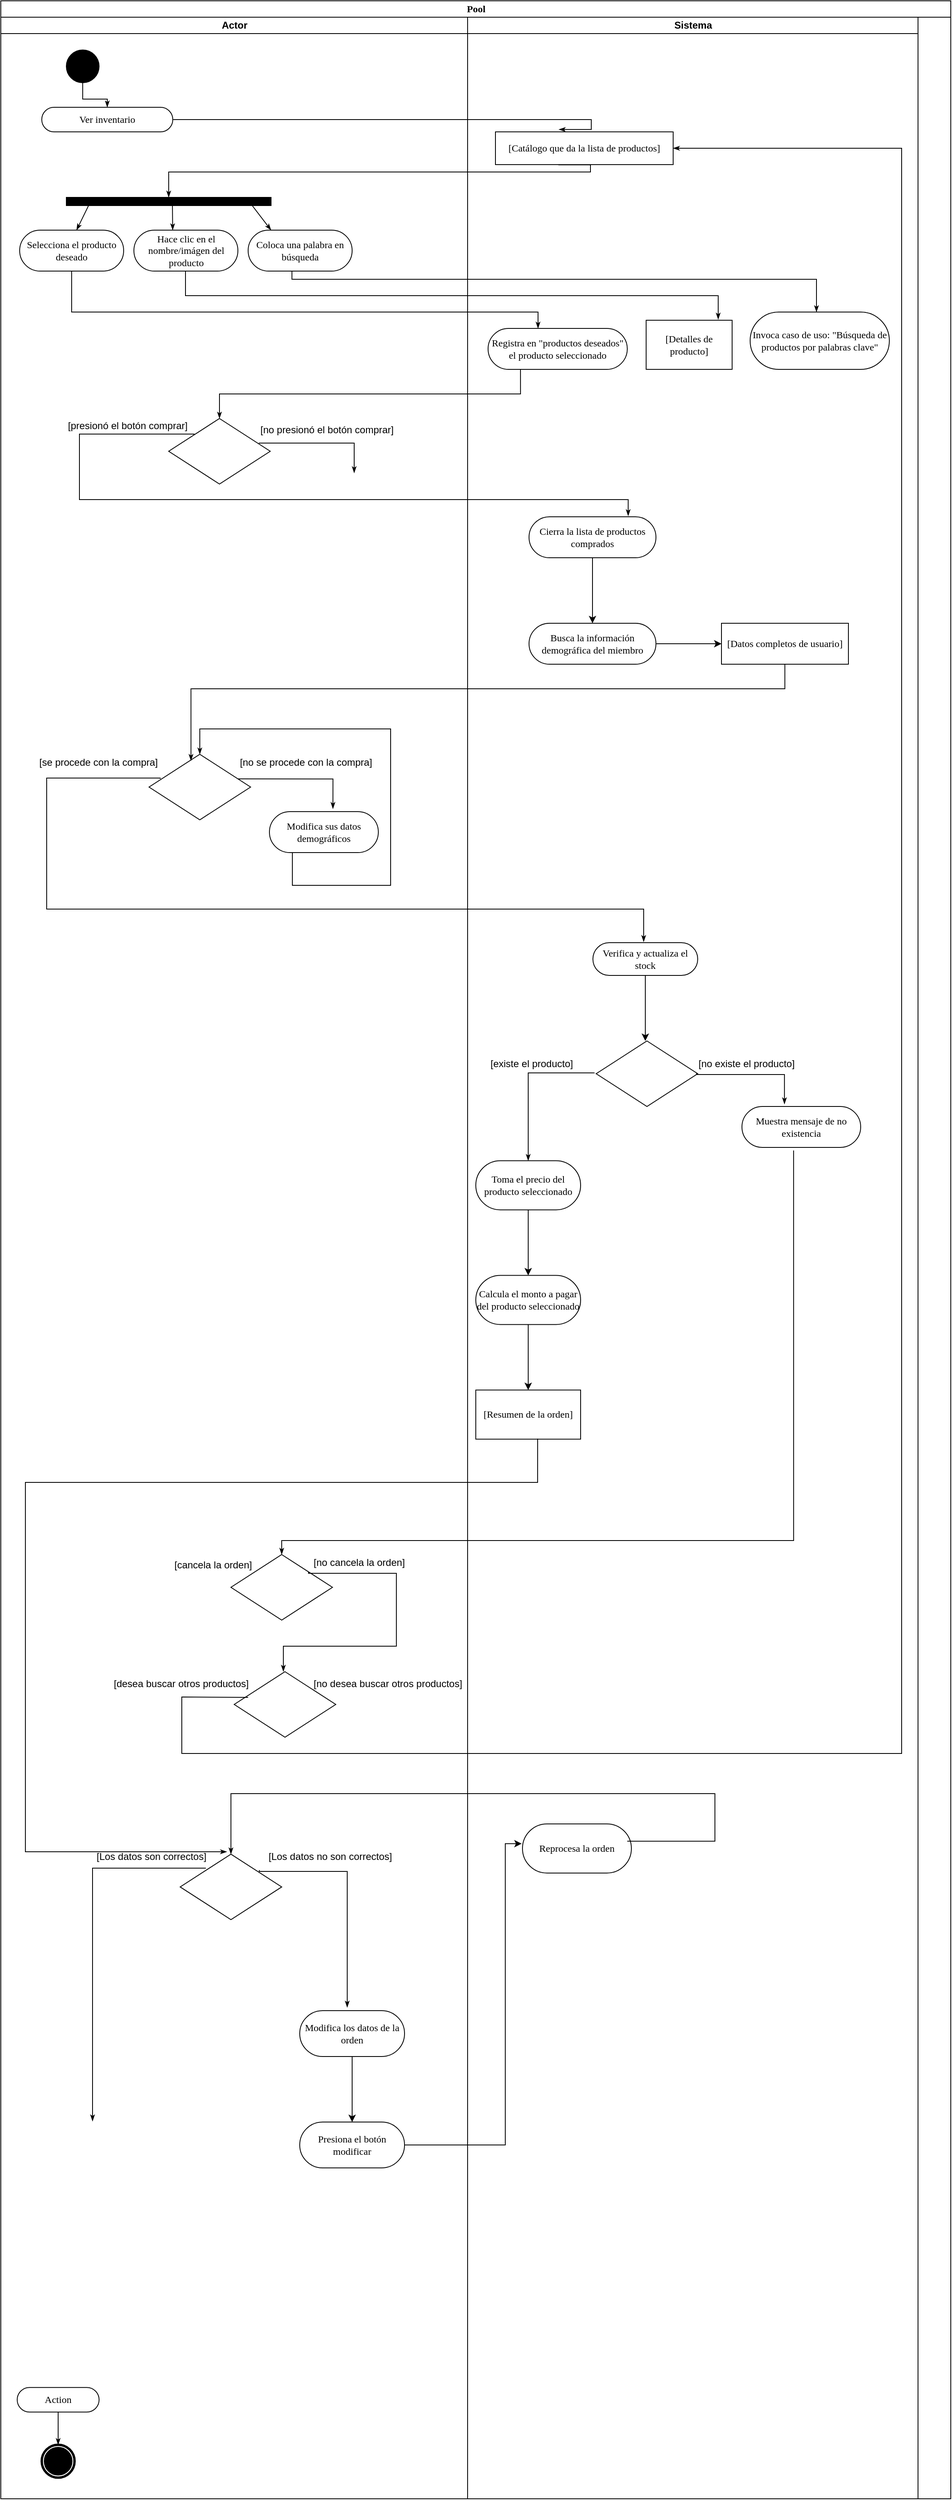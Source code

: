 <mxfile version="10.6.8" type="github"><diagram name="Diagrama de actividades" id="0783ab3e-0a74-02c8-0abd-f7b4e66b4bec"><mxGraphModel dx="800" dy="467" grid="1" gridSize="10" guides="1" tooltips="1" connect="1" arrows="1" fold="1" page="1" pageScale="1" pageWidth="850" pageHeight="1100" background="#ffffff" math="0" shadow="0"><root><mxCell id="0"/><mxCell id="1" parent="0"/><mxCell id="1c1d494c118603dd-1" value="Pool" style="swimlane;html=1;childLayout=stackLayout;startSize=20;rounded=0;shadow=0;comic=0;labelBackgroundColor=none;strokeColor=#000000;strokeWidth=1;fillColor=#ffffff;fontFamily=Verdana;fontSize=12;fontColor=#000000;align=center;" parent="1" vertex="1"><mxGeometry x="35" y="20" width="1160" height="3050" as="geometry"/></mxCell><mxCell id="1c1d494c118603dd-28" style="edgeStyle=orthogonalEdgeStyle;rounded=0;html=1;labelBackgroundColor=none;startArrow=none;startFill=0;startSize=5;endArrow=classicThin;endFill=1;endSize=5;jettySize=auto;orthogonalLoop=1;strokeColor=#000000;strokeWidth=1;fontFamily=Verdana;fontSize=12;fontColor=#000000;entryX=0.357;entryY=-0.073;entryDx=0;entryDy=0;entryPerimeter=0;" parent="1c1d494c118603dd-1" source="60571a20871a0731-8" target="3Vn1t5W2pNVtpaapXABg-59" edge="1"><mxGeometry relative="1" as="geometry"><Array as="points"><mxPoint x="721" y="145"/></Array><mxPoint x="505" y="160" as="targetPoint"/></mxGeometry></mxCell><mxCell id="3Vn1t5W2pNVtpaapXABg-62" style="edgeStyle=orthogonalEdgeStyle;rounded=0;html=1;labelBackgroundColor=none;startArrow=none;startFill=0;startSize=5;endArrow=classicThin;endFill=1;endSize=5;jettySize=auto;orthogonalLoop=1;strokeColor=#000000;strokeWidth=1;fontFamily=Verdana;fontSize=12;fontColor=#000000;exitX=0.354;exitY=1.006;exitDx=0;exitDy=0;exitPerimeter=0;entryX=0.5;entryY=0;entryDx=0;entryDy=0;entryPerimeter=0;" edge="1" parent="1c1d494c118603dd-1" source="3Vn1t5W2pNVtpaapXABg-59" target="3Vn1t5W2pNVtpaapXABg-83"><mxGeometry relative="1" as="geometry"><mxPoint x="360" y="200" as="sourcePoint"/><mxPoint x="205" y="229" as="targetPoint"/><Array as="points"><mxPoint x="720" y="209"/><mxPoint x="205" y="209"/></Array></mxGeometry></mxCell><mxCell id="3Vn1t5W2pNVtpaapXABg-92" style="edgeStyle=orthogonalEdgeStyle;rounded=0;html=1;labelBackgroundColor=none;startArrow=none;startFill=0;startSize=5;endArrow=classicThin;endFill=1;endSize=5;jettySize=auto;orthogonalLoop=1;strokeColor=#000000;strokeWidth=1;fontFamily=Verdana;fontSize=12;fontColor=#000000;exitX=0.5;exitY=1;exitDx=0;exitDy=0;" edge="1" parent="1c1d494c118603dd-1" source="3Vn1t5W2pNVtpaapXABg-88"><mxGeometry relative="1" as="geometry"><Array as="points"><mxPoint x="86" y="380"/><mxPoint x="656" y="380"/></Array><mxPoint x="86" y="369.265" as="sourcePoint"/><mxPoint x="656" y="400" as="targetPoint"/></mxGeometry></mxCell><mxCell id="1c1d494c118603dd-4" value="Actor" style="swimlane;html=1;startSize=20;" parent="1c1d494c118603dd-1" vertex="1"><mxGeometry y="20" width="570" height="3030" as="geometry"/></mxCell><mxCell id="1c1d494c118603dd-27" style="edgeStyle=orthogonalEdgeStyle;rounded=0;html=1;labelBackgroundColor=none;startArrow=none;startFill=0;startSize=5;endArrow=classicThin;endFill=1;endSize=5;jettySize=auto;orthogonalLoop=1;strokeColor=#000000;strokeWidth=1;fontFamily=Verdana;fontSize=12;fontColor=#000000;" parent="1c1d494c118603dd-4" source="60571a20871a0731-4" target="60571a20871a0731-8" edge="1"><mxGeometry relative="1" as="geometry"/></mxCell><mxCell id="60571a20871a0731-4" value="" style="ellipse;whiteSpace=wrap;html=1;rounded=0;shadow=0;comic=0;labelBackgroundColor=none;strokeColor=#000000;strokeWidth=1;fillColor=#000000;fontFamily=Verdana;fontSize=12;fontColor=#000000;align=center;" parent="1c1d494c118603dd-4" vertex="1"><mxGeometry x="80" y="40" width="40" height="40" as="geometry"/></mxCell><mxCell id="60571a20871a0731-8" value="Ver inventario" style="rounded=1;whiteSpace=wrap;html=1;shadow=0;comic=0;labelBackgroundColor=none;strokeColor=#000000;strokeWidth=1;fillColor=#ffffff;fontFamily=Verdana;fontSize=12;fontColor=#000000;align=center;arcSize=50;" parent="1c1d494c118603dd-4" vertex="1"><mxGeometry x="50" y="110" width="160" height="30" as="geometry"/></mxCell><mxCell id="3Vn1t5W2pNVtpaapXABg-83" value="" style="whiteSpace=wrap;html=1;rounded=0;shadow=0;comic=0;labelBackgroundColor=none;strokeColor=#000000;strokeWidth=1;fillColor=#000000;fontFamily=Verdana;fontSize=12;fontColor=#000000;align=center;rotation=0;" vertex="1" parent="1c1d494c118603dd-4"><mxGeometry x="80" y="220" width="250" height="10" as="geometry"/></mxCell><mxCell id="3Vn1t5W2pNVtpaapXABg-85" style="edgeStyle=none;rounded=0;html=1;labelBackgroundColor=none;startArrow=none;startFill=0;startSize=5;endArrow=classicThin;endFill=1;endSize=5;jettySize=auto;orthogonalLoop=1;strokeColor=#000000;strokeWidth=1;fontFamily=Verdana;fontSize=12;fontColor=#000000;" edge="1" parent="1c1d494c118603dd-4"><mxGeometry relative="1" as="geometry"><mxPoint x="107.143" y="230" as="sourcePoint"/><mxPoint x="92.5" y="260" as="targetPoint"/></mxGeometry></mxCell><mxCell id="3Vn1t5W2pNVtpaapXABg-86" style="edgeStyle=none;rounded=0;html=1;labelBackgroundColor=none;startArrow=none;startFill=0;startSize=5;endArrow=classicThin;endFill=1;endSize=5;jettySize=auto;orthogonalLoop=1;strokeColor=#000000;strokeWidth=1;fontFamily=Verdana;fontSize=12;fontColor=#000000;" edge="1" parent="1c1d494c118603dd-4"><mxGeometry relative="1" as="geometry"><mxPoint x="209.55" y="230" as="sourcePoint"/><mxPoint x="209.85" y="260" as="targetPoint"/></mxGeometry></mxCell><mxCell id="3Vn1t5W2pNVtpaapXABg-87" style="edgeStyle=none;rounded=0;html=1;labelBackgroundColor=none;startArrow=none;startFill=0;startSize=5;endArrow=classicThin;endFill=1;endSize=5;jettySize=auto;orthogonalLoop=1;strokeColor=#000000;strokeWidth=1;fontFamily=Verdana;fontSize=12;fontColor=#000000;" edge="1" parent="1c1d494c118603dd-4"><mxGeometry relative="1" as="geometry"><mxPoint x="307" y="230" as="sourcePoint"/><mxPoint x="330" y="260" as="targetPoint"/></mxGeometry></mxCell><mxCell id="3Vn1t5W2pNVtpaapXABg-88" value="Selecciona el producto deseado" style="rounded=1;whiteSpace=wrap;html=1;shadow=0;comic=0;labelBackgroundColor=none;strokeColor=#000000;strokeWidth=1;fillColor=#ffffff;fontFamily=Verdana;fontSize=12;fontColor=#000000;align=center;arcSize=50;" vertex="1" parent="1c1d494c118603dd-4"><mxGeometry x="23" y="260" width="127" height="50" as="geometry"/></mxCell><mxCell id="3Vn1t5W2pNVtpaapXABg-90" value="Hace clic en el nombre/imágen del producto" style="rounded=1;whiteSpace=wrap;html=1;shadow=0;comic=0;labelBackgroundColor=none;strokeColor=#000000;strokeWidth=1;fillColor=#ffffff;fontFamily=Verdana;fontSize=12;fontColor=#000000;align=center;arcSize=50;" vertex="1" parent="1c1d494c118603dd-4"><mxGeometry x="162.5" y="260" width="127" height="50" as="geometry"/></mxCell><mxCell id="3Vn1t5W2pNVtpaapXABg-91" value="Coloca una palabra en búsqueda" style="rounded=1;whiteSpace=wrap;html=1;shadow=0;comic=0;labelBackgroundColor=none;strokeColor=#000000;strokeWidth=1;fillColor=#ffffff;fontFamily=Verdana;fontSize=12;fontColor=#000000;align=center;arcSize=50;" vertex="1" parent="1c1d494c118603dd-4"><mxGeometry x="302" y="260" width="127" height="50" as="geometry"/></mxCell><mxCell id="3Vn1t5W2pNVtpaapXABg-94" style="edgeStyle=orthogonalEdgeStyle;rounded=0;html=1;labelBackgroundColor=none;startArrow=none;startFill=0;startSize=5;endArrow=classicThin;endFill=1;endSize=5;jettySize=auto;orthogonalLoop=1;strokeColor=#000000;strokeWidth=1;fontFamily=Verdana;fontSize=12;fontColor=#000000;" edge="1" parent="1c1d494c118603dd-4"><mxGeometry relative="1" as="geometry"><Array as="points"><mxPoint x="225" y="340"/><mxPoint x="876" y="340"/></Array><mxPoint x="225.5" y="309.5" as="sourcePoint"/><mxPoint x="876" y="369" as="targetPoint"/></mxGeometry></mxCell><mxCell id="3Vn1t5W2pNVtpaapXABg-96" style="edgeStyle=orthogonalEdgeStyle;rounded=0;html=1;labelBackgroundColor=none;startArrow=none;startFill=0;startSize=5;endArrow=classicThin;endFill=1;endSize=5;jettySize=auto;orthogonalLoop=1;strokeColor=#000000;strokeWidth=1;fontFamily=Verdana;fontSize=12;fontColor=#000000;" edge="1" parent="1c1d494c118603dd-4"><mxGeometry relative="1" as="geometry"><Array as="points"><mxPoint x="356" y="320"/><mxPoint x="996" y="320"/><mxPoint x="996" y="340"/></Array><mxPoint x="355.5" y="310" as="sourcePoint"/><mxPoint x="996" y="360" as="targetPoint"/></mxGeometry></mxCell><mxCell id="3Vn1t5W2pNVtpaapXABg-101" value="" style="rhombus;whiteSpace=wrap;html=1;rounded=0;" vertex="1" parent="1c1d494c118603dd-4"><mxGeometry x="205" y="490" width="124" height="80" as="geometry"/></mxCell><mxCell id="3Vn1t5W2pNVtpaapXABg-105" style="edgeStyle=orthogonalEdgeStyle;rounded=0;html=1;labelBackgroundColor=none;startArrow=none;startFill=0;startSize=5;endArrow=classicThin;endFill=1;endSize=5;jettySize=auto;orthogonalLoop=1;strokeColor=#000000;strokeWidth=1;fontFamily=Verdana;fontSize=12;fontColor=#000000;exitX=0;exitY=0;exitDx=0;exitDy=0;" edge="1" parent="1c1d494c118603dd-4" source="3Vn1t5W2pNVtpaapXABg-101"><mxGeometry relative="1" as="geometry"><Array as="points"><mxPoint x="96" y="509"/><mxPoint x="96" y="589"/><mxPoint x="766" y="589"/></Array><mxPoint x="13.088" y="533.559" as="sourcePoint"/><mxPoint x="766.069" y="609" as="targetPoint"/></mxGeometry></mxCell><mxCell id="3Vn1t5W2pNVtpaapXABg-106" value="[presionó el botón comprar]" style="text;html=1;resizable=0;points=[];autosize=1;align=left;verticalAlign=top;spacingTop=-4;" vertex="1" parent="1c1d494c118603dd-4"><mxGeometry x="80" y="489" width="160" height="20" as="geometry"/></mxCell><mxCell id="3Vn1t5W2pNVtpaapXABg-115" value="" style="rhombus;whiteSpace=wrap;html=1;rounded=0;" vertex="1" parent="1c1d494c118603dd-4"><mxGeometry x="181" y="900" width="124" height="80" as="geometry"/></mxCell><mxCell id="3Vn1t5W2pNVtpaapXABg-116" style="edgeStyle=orthogonalEdgeStyle;rounded=0;html=1;labelBackgroundColor=none;startArrow=none;startFill=0;startSize=5;endArrow=classicThin;endFill=1;endSize=5;jettySize=auto;orthogonalLoop=1;strokeColor=#000000;strokeWidth=1;fontFamily=Verdana;fontSize=12;fontColor=#000000;" edge="1" parent="1c1d494c118603dd-4"><mxGeometry relative="1" as="geometry"><Array as="points"><mxPoint x="405" y="930.5"/></Array><mxPoint x="289.088" y="930.059" as="sourcePoint"/><mxPoint x="405.559" y="966.529" as="targetPoint"/></mxGeometry></mxCell><mxCell id="3Vn1t5W2pNVtpaapXABg-117" value="[no se procede con la compra]&lt;br&gt;" style="text;html=1;resizable=0;points=[];autosize=1;align=left;verticalAlign=top;spacingTop=-4;" vertex="1" parent="1c1d494c118603dd-4"><mxGeometry x="289.5" y="900" width="180" height="20" as="geometry"/></mxCell><mxCell id="3Vn1t5W2pNVtpaapXABg-118" style="edgeStyle=orthogonalEdgeStyle;rounded=0;html=1;labelBackgroundColor=none;startArrow=none;startFill=0;startSize=5;endArrow=classicThin;endFill=1;endSize=5;jettySize=auto;orthogonalLoop=1;strokeColor=#000000;strokeWidth=1;fontFamily=Verdana;fontSize=12;fontColor=#000000;exitX=0;exitY=0;exitDx=0;exitDy=0;" edge="1" parent="1c1d494c118603dd-4"><mxGeometry relative="1" as="geometry"><Array as="points"><mxPoint x="56" y="929"/><mxPoint x="56" y="1089"/><mxPoint x="785" y="1089"/><mxPoint x="785" y="1129"/></Array><mxPoint x="194.588" y="930.04" as="sourcePoint"/><mxPoint x="785" y="1129" as="targetPoint"/></mxGeometry></mxCell><mxCell id="3Vn1t5W2pNVtpaapXABg-121" value="[se procede con la compra]" style="text;html=1;resizable=0;points=[];autosize=1;align=left;verticalAlign=top;spacingTop=-4;" vertex="1" parent="1c1d494c118603dd-4"><mxGeometry x="45" y="900" width="160" height="20" as="geometry"/></mxCell><mxCell id="3Vn1t5W2pNVtpaapXABg-122" value="Modifica sus datos demográficos" style="rounded=1;whiteSpace=wrap;html=1;shadow=0;comic=0;labelBackgroundColor=none;strokeColor=#000000;strokeWidth=1;fillColor=#ffffff;fontFamily=Verdana;fontSize=12;fontColor=#000000;align=center;arcSize=50;" vertex="1" parent="1c1d494c118603dd-4"><mxGeometry x="328" y="970" width="133" height="50" as="geometry"/></mxCell><mxCell id="3Vn1t5W2pNVtpaapXABg-137" style="edgeStyle=orthogonalEdgeStyle;rounded=0;html=1;labelBackgroundColor=none;startArrow=none;startFill=0;startSize=5;endArrow=classicThin;endFill=1;endSize=5;jettySize=auto;orthogonalLoop=1;strokeColor=#000000;strokeWidth=1;fontFamily=Verdana;fontSize=12;fontColor=#000000;entryX=0.5;entryY=0;entryDx=0;entryDy=0;" edge="1" parent="1c1d494c118603dd-4" target="3Vn1t5W2pNVtpaapXABg-143"><mxGeometry relative="1" as="geometry"><Array as="points"><mxPoint x="644" y="1289"/></Array><mxPoint x="725" y="1289" as="sourcePoint"/><mxPoint x="596" y="1400" as="targetPoint"/></mxGeometry></mxCell><mxCell id="1c1d494c118603dd-19" value="Action" style="rounded=1;whiteSpace=wrap;html=1;shadow=0;comic=0;labelBackgroundColor=none;strokeColor=#000000;strokeWidth=1;fillColor=#ffffff;fontFamily=Verdana;fontSize=12;fontColor=#000000;align=center;arcSize=50;" parent="1c1d494c118603dd-4" vertex="1"><mxGeometry x="20" y="2894.112" width="100" height="30" as="geometry"/></mxCell><mxCell id="60571a20871a0731-5" value="" style="shape=mxgraph.bpmn.shape;html=1;verticalLabelPosition=bottom;labelBackgroundColor=#ffffff;verticalAlign=top;perimeter=ellipsePerimeter;outline=end;symbol=terminate;rounded=0;shadow=0;comic=0;strokeColor=#000000;strokeWidth=1;fillColor=#ffffff;fontFamily=Verdana;fontSize=12;fontColor=#000000;align=center;" parent="1c1d494c118603dd-4" vertex="1"><mxGeometry x="50" y="2964.112" width="40" height="40" as="geometry"/></mxCell><mxCell id="1c1d494c118603dd-45" style="edgeStyle=none;rounded=0;html=1;labelBackgroundColor=none;startArrow=none;startFill=0;startSize=5;endArrow=classicThin;endFill=1;endSize=5;jettySize=auto;orthogonalLoop=1;strokeColor=#000000;strokeWidth=1;fontFamily=Verdana;fontSize=12;fontColor=#000000;" parent="1c1d494c118603dd-4" source="1c1d494c118603dd-19" target="60571a20871a0731-5" edge="1"><mxGeometry relative="1" as="geometry"/></mxCell><mxCell id="3Vn1t5W2pNVtpaapXABg-150" value="" style="rhombus;whiteSpace=wrap;html=1;rounded=0;" vertex="1" parent="1c1d494c118603dd-4"><mxGeometry x="281" y="1877.112" width="124" height="80" as="geometry"/></mxCell><mxCell id="3Vn1t5W2pNVtpaapXABg-152" style="edgeStyle=orthogonalEdgeStyle;rounded=0;html=1;labelBackgroundColor=none;startArrow=none;startFill=0;startSize=5;endArrow=classicThin;endFill=1;endSize=5;jettySize=auto;orthogonalLoop=1;strokeColor=#000000;strokeWidth=1;fontFamily=Verdana;fontSize=12;fontColor=#000000;exitX=-0.005;exitY=1.085;exitDx=0;exitDy=0;exitPerimeter=0;" edge="1" parent="1c1d494c118603dd-4"><mxGeometry relative="1" as="geometry"><Array as="points"><mxPoint x="376" y="1900"/><mxPoint x="483" y="1900"/><mxPoint x="483" y="1989"/><mxPoint x="345" y="1989"/></Array><mxPoint x="375.706" y="1898.54" as="sourcePoint"/><mxPoint x="345" y="2020" as="targetPoint"/></mxGeometry></mxCell><mxCell id="3Vn1t5W2pNVtpaapXABg-153" value="[cancela la orden]" style="text;html=1;resizable=0;points=[];autosize=1;align=left;verticalAlign=top;spacingTop=-4;" vertex="1" parent="1c1d494c118603dd-4"><mxGeometry x="210" y="1880" width="110" height="20" as="geometry"/></mxCell><mxCell id="3Vn1t5W2pNVtpaapXABg-154" value="[no cancela la orden]" style="text;html=1;resizable=0;points=[];autosize=1;align=left;verticalAlign=top;spacingTop=-4;" vertex="1" parent="1c1d494c118603dd-4"><mxGeometry x="380" y="1877" width="130" height="20" as="geometry"/></mxCell><mxCell id="3Vn1t5W2pNVtpaapXABg-155" value="" style="rhombus;whiteSpace=wrap;html=1;rounded=0;" vertex="1" parent="1c1d494c118603dd-4"><mxGeometry x="285" y="2020.112" width="124" height="80" as="geometry"/></mxCell><mxCell id="3Vn1t5W2pNVtpaapXABg-156" style="edgeStyle=orthogonalEdgeStyle;rounded=0;html=1;labelBackgroundColor=none;startArrow=none;startFill=0;startSize=5;endArrow=classicThin;endFill=1;endSize=5;jettySize=auto;orthogonalLoop=1;strokeColor=#000000;strokeWidth=1;fontFamily=Verdana;fontSize=12;fontColor=#000000;entryX=1;entryY=0.5;entryDx=0;entryDy=0;" edge="1" parent="1c1d494c118603dd-4" target="3Vn1t5W2pNVtpaapXABg-59"><mxGeometry relative="1" as="geometry"><Array as="points"><mxPoint x="301" y="2051"/><mxPoint x="221" y="2051"/><mxPoint x="221" y="2120"/><mxPoint x="1100" y="2120"/><mxPoint x="1100" y="160"/></Array><mxPoint x="302" y="2051.54" as="sourcePoint"/><mxPoint x="1100" y="2140" as="targetPoint"/></mxGeometry></mxCell><mxCell id="3Vn1t5W2pNVtpaapXABg-158" value="[desea buscar otros productos]" style="text;html=1;resizable=0;points=[];autosize=1;align=left;verticalAlign=top;spacingTop=-4;" vertex="1" parent="1c1d494c118603dd-4"><mxGeometry x="136" y="2025" width="180" height="20" as="geometry"/></mxCell><mxCell id="3Vn1t5W2pNVtpaapXABg-160" value="" style="rhombus;whiteSpace=wrap;html=1;rounded=0;" vertex="1" parent="1c1d494c118603dd-4"><mxGeometry x="219" y="2242.946" width="124" height="80" as="geometry"/></mxCell><mxCell id="3Vn1t5W2pNVtpaapXABg-161" style="edgeStyle=orthogonalEdgeStyle;rounded=0;html=1;labelBackgroundColor=none;startArrow=none;startFill=0;startSize=5;endArrow=classicThin;endFill=1;endSize=5;jettySize=auto;orthogonalLoop=1;strokeColor=#000000;strokeWidth=1;fontFamily=Verdana;fontSize=12;fontColor=#000000;exitX=-0.005;exitY=1.085;exitDx=0;exitDy=0;exitPerimeter=0;" edge="1" parent="1c1d494c118603dd-4"><mxGeometry relative="1" as="geometry"><Array as="points"><mxPoint x="316" y="2264"/><mxPoint x="423" y="2264"/><mxPoint x="423" y="2384"/></Array><mxPoint x="315.588" y="2262.382" as="sourcePoint"/><mxPoint x="423" y="2430.069" as="targetPoint"/></mxGeometry></mxCell><mxCell id="3Vn1t5W2pNVtpaapXABg-162" style="edgeStyle=orthogonalEdgeStyle;rounded=0;html=1;labelBackgroundColor=none;startArrow=none;startFill=0;startSize=5;endArrow=classicThin;endFill=1;endSize=5;jettySize=auto;orthogonalLoop=1;strokeColor=#000000;strokeWidth=1;fontFamily=Verdana;fontSize=12;fontColor=#000000;exitX=0;exitY=0;exitDx=0;exitDy=0;" edge="1" parent="1c1d494c118603dd-4"><mxGeometry relative="1" as="geometry"><Array as="points"><mxPoint x="112" y="2260"/><mxPoint x="112" y="2549"/></Array><mxPoint x="250.412" y="2260.027" as="sourcePoint"/><mxPoint x="112" y="2569" as="targetPoint"/></mxGeometry></mxCell><mxCell id="3Vn1t5W2pNVtpaapXABg-163" value="[Los datos son correctos]" style="text;html=1;resizable=0;points=[];autosize=1;align=left;verticalAlign=top;spacingTop=-4;" vertex="1" parent="1c1d494c118603dd-4"><mxGeometry x="115" y="2236" width="150" height="20" as="geometry"/></mxCell><mxCell id="3Vn1t5W2pNVtpaapXABg-167" value="" style="edgeStyle=orthogonalEdgeStyle;rounded=0;orthogonalLoop=1;jettySize=auto;html=1;strokeColor=#000000;" edge="1" parent="1c1d494c118603dd-4" source="3Vn1t5W2pNVtpaapXABg-165" target="3Vn1t5W2pNVtpaapXABg-166"><mxGeometry relative="1" as="geometry"/></mxCell><mxCell id="3Vn1t5W2pNVtpaapXABg-165" value="Modifica los datos de la orden" style="rounded=1;whiteSpace=wrap;html=1;shadow=0;comic=0;labelBackgroundColor=none;strokeColor=#000000;strokeWidth=1;fillColor=#ffffff;fontFamily=Verdana;fontSize=12;fontColor=#000000;align=center;arcSize=50;" vertex="1" parent="1c1d494c118603dd-4"><mxGeometry x="365" y="2434" width="128" height="56" as="geometry"/></mxCell><mxCell id="3Vn1t5W2pNVtpaapXABg-166" value="Presiona el botón modificar" style="rounded=1;whiteSpace=wrap;html=1;shadow=0;comic=0;labelBackgroundColor=none;strokeColor=#000000;strokeWidth=1;fillColor=#ffffff;fontFamily=Verdana;fontSize=12;fontColor=#000000;align=center;arcSize=50;" vertex="1" parent="1c1d494c118603dd-4"><mxGeometry x="365" y="2570" width="128" height="56" as="geometry"/></mxCell><mxCell id="1c1d494c118603dd-3" value="Sistema&lt;br&gt;" style="swimlane;html=1;startSize=20;" parent="1c1d494c118603dd-1" vertex="1"><mxGeometry x="570" y="20" width="550" height="3030" as="geometry"/></mxCell><mxCell id="3Vn1t5W2pNVtpaapXABg-59" value="[Catálogo que da la lista de productos]" style="rounded=0;whiteSpace=wrap;html=1;shadow=0;comic=0;labelBackgroundColor=none;strokeColor=#000000;strokeWidth=1;fillColor=#ffffff;fontFamily=Verdana;fontSize=12;fontColor=#000000;align=center;arcSize=50;" vertex="1" parent="1c1d494c118603dd-3"><mxGeometry x="34" y="140" width="217" height="40" as="geometry"/></mxCell><mxCell id="3Vn1t5W2pNVtpaapXABg-93" value="Registra en &quot;productos deseados&quot; el producto seleccionado" style="rounded=1;whiteSpace=wrap;html=1;shadow=0;comic=0;labelBackgroundColor=none;strokeColor=#000000;strokeWidth=1;fillColor=#ffffff;fontFamily=Verdana;fontSize=12;fontColor=#000000;align=center;arcSize=50;" vertex="1" parent="1c1d494c118603dd-3"><mxGeometry x="25" y="380" width="170" height="50" as="geometry"/></mxCell><mxCell id="3Vn1t5W2pNVtpaapXABg-95" value="Invoca caso de uso: &quot;Búsqueda de productos por palabras clave&quot;" style="rounded=1;whiteSpace=wrap;html=1;shadow=0;comic=0;labelBackgroundColor=none;strokeColor=#000000;strokeWidth=1;fillColor=#ffffff;fontFamily=Verdana;fontSize=12;fontColor=#000000;align=center;arcSize=50;" vertex="1" parent="1c1d494c118603dd-3"><mxGeometry x="345" y="360" width="170" height="70" as="geometry"/></mxCell><mxCell id="3Vn1t5W2pNVtpaapXABg-97" value="[Detalles de producto]" style="rounded=0;whiteSpace=wrap;html=1;shadow=0;comic=0;labelBackgroundColor=none;strokeColor=#000000;strokeWidth=1;fillColor=#ffffff;fontFamily=Verdana;fontSize=12;fontColor=#000000;align=center;arcSize=50;" vertex="1" parent="1c1d494c118603dd-3"><mxGeometry x="218" y="370" width="105" height="60" as="geometry"/></mxCell><mxCell id="3Vn1t5W2pNVtpaapXABg-100" style="edgeStyle=orthogonalEdgeStyle;rounded=0;html=1;labelBackgroundColor=none;startArrow=none;startFill=0;startSize=5;endArrow=classicThin;endFill=1;endSize=5;jettySize=auto;orthogonalLoop=1;strokeColor=#000000;strokeWidth=1;fontFamily=Verdana;fontSize=12;fontColor=#000000;entryX=0.5;entryY=0;entryDx=0;entryDy=0;" edge="1" parent="1c1d494c118603dd-3" target="3Vn1t5W2pNVtpaapXABg-101"><mxGeometry relative="1" as="geometry"><Array as="points"><mxPoint x="64" y="460"/><mxPoint x="-303" y="460"/></Array><mxPoint x="64.569" y="429.971" as="sourcePoint"/><mxPoint x="-345" y="489" as="targetPoint"/></mxGeometry></mxCell><mxCell id="3Vn1t5W2pNVtpaapXABg-109" value="" style="edgeStyle=orthogonalEdgeStyle;rounded=0;orthogonalLoop=1;jettySize=auto;html=1;" edge="1" parent="1c1d494c118603dd-3" source="3Vn1t5W2pNVtpaapXABg-107" target="3Vn1t5W2pNVtpaapXABg-108"><mxGeometry relative="1" as="geometry"/></mxCell><mxCell id="3Vn1t5W2pNVtpaapXABg-107" value="Cierra la lista de productos comprados" style="rounded=1;whiteSpace=wrap;html=1;shadow=0;comic=0;labelBackgroundColor=none;strokeColor=#000000;strokeWidth=1;fillColor=#ffffff;fontFamily=Verdana;fontSize=12;fontColor=#000000;align=center;arcSize=50;" vertex="1" parent="1c1d494c118603dd-3"><mxGeometry x="75" y="610" width="155" height="50" as="geometry"/></mxCell><mxCell id="3Vn1t5W2pNVtpaapXABg-111" value="" style="edgeStyle=orthogonalEdgeStyle;rounded=0;orthogonalLoop=1;jettySize=auto;html=1;" edge="1" parent="1c1d494c118603dd-3" source="3Vn1t5W2pNVtpaapXABg-108" target="3Vn1t5W2pNVtpaapXABg-110"><mxGeometry relative="1" as="geometry"/></mxCell><mxCell id="3Vn1t5W2pNVtpaapXABg-108" value="Busca la información demográfica del miembro" style="rounded=1;whiteSpace=wrap;html=1;shadow=0;comic=0;labelBackgroundColor=none;strokeColor=#000000;strokeWidth=1;fillColor=#ffffff;fontFamily=Verdana;fontSize=12;fontColor=#000000;align=center;arcSize=50;" vertex="1" parent="1c1d494c118603dd-3"><mxGeometry x="75" y="740" width="155" height="50" as="geometry"/></mxCell><mxCell id="3Vn1t5W2pNVtpaapXABg-110" value="[Datos completos de usuario]" style="rounded=0;whiteSpace=wrap;html=1;shadow=0;comic=0;labelBackgroundColor=none;strokeColor=#000000;strokeWidth=1;fillColor=#ffffff;fontFamily=Verdana;fontSize=12;fontColor=#000000;align=center;arcSize=50;" vertex="1" parent="1c1d494c118603dd-3"><mxGeometry x="310" y="740" width="155" height="50" as="geometry"/></mxCell><mxCell id="3Vn1t5W2pNVtpaapXABg-114" style="edgeStyle=orthogonalEdgeStyle;rounded=0;html=1;labelBackgroundColor=none;startArrow=none;startFill=0;startSize=5;endArrow=classicThin;endFill=1;endSize=5;jettySize=auto;orthogonalLoop=1;strokeColor=#000000;strokeWidth=1;fontFamily=Verdana;fontSize=12;fontColor=#000000;entryX=0.413;entryY=0.098;entryDx=0;entryDy=0;entryPerimeter=0;" edge="1" parent="1c1d494c118603dd-3" target="3Vn1t5W2pNVtpaapXABg-115"><mxGeometry relative="1" as="geometry"><Array as="points"><mxPoint x="388" y="820"/><mxPoint x="-338" y="820"/></Array><mxPoint x="387.412" y="789.971" as="sourcePoint"/><mxPoint x="-365" y="900" as="targetPoint"/></mxGeometry></mxCell><mxCell id="3Vn1t5W2pNVtpaapXABg-123" style="edgeStyle=orthogonalEdgeStyle;rounded=0;html=1;labelBackgroundColor=none;startArrow=none;startFill=0;startSize=5;endArrow=classicThin;endFill=1;endSize=5;jettySize=auto;orthogonalLoop=1;strokeColor=#000000;strokeWidth=1;fontFamily=Verdana;fontSize=12;fontColor=#000000;entryX=0.5;entryY=0;entryDx=0;entryDy=0;" edge="1" parent="1c1d494c118603dd-3" target="3Vn1t5W2pNVtpaapXABg-115"><mxGeometry relative="1" as="geometry"><Array as="points"><mxPoint x="-214" y="1060"/><mxPoint x="-94" y="1060"/><mxPoint x="-94" y="869"/><mxPoint x="-327" y="869"/></Array><mxPoint x="-214" y="1020" as="sourcePoint"/><mxPoint x="-254" y="889" as="targetPoint"/></mxGeometry></mxCell><mxCell id="3Vn1t5W2pNVtpaapXABg-126" value="" style="edgeStyle=orthogonalEdgeStyle;rounded=0;orthogonalLoop=1;jettySize=auto;html=1;" edge="1" parent="1c1d494c118603dd-3" source="3Vn1t5W2pNVtpaapXABg-124"><mxGeometry relative="1" as="geometry"><mxPoint x="217" y="1250" as="targetPoint"/></mxGeometry></mxCell><mxCell id="3Vn1t5W2pNVtpaapXABg-124" value="Verifica y actualiza el stock" style="rounded=1;whiteSpace=wrap;html=1;shadow=0;comic=0;labelBackgroundColor=none;strokeColor=#000000;strokeWidth=1;fillColor=#ffffff;fontFamily=Verdana;fontSize=12;fontColor=#000000;align=center;arcSize=50;" vertex="1" parent="1c1d494c118603dd-3"><mxGeometry x="153" y="1130" width="128" height="40" as="geometry"/></mxCell><mxCell id="3Vn1t5W2pNVtpaapXABg-136" value="" style="rhombus;whiteSpace=wrap;html=1;rounded=0;" vertex="1" parent="1c1d494c118603dd-3"><mxGeometry x="157" y="1250" width="124" height="80" as="geometry"/></mxCell><mxCell id="3Vn1t5W2pNVtpaapXABg-139" style="edgeStyle=orthogonalEdgeStyle;rounded=0;html=1;labelBackgroundColor=none;startArrow=none;startFill=0;startSize=5;endArrow=classicThin;endFill=1;endSize=5;jettySize=auto;orthogonalLoop=1;strokeColor=#000000;strokeWidth=1;fontFamily=Verdana;fontSize=12;fontColor=#000000;exitX=-0.005;exitY=1.085;exitDx=0;exitDy=0;exitPerimeter=0;" edge="1" parent="1c1d494c118603dd-3" source="3Vn1t5W2pNVtpaapXABg-140"><mxGeometry relative="1" as="geometry"><Array as="points"><mxPoint x="280" y="1291"/><mxPoint x="387" y="1291"/></Array><mxPoint x="286" y="1291" as="sourcePoint"/><mxPoint x="386.904" y="1327.118" as="targetPoint"/></mxGeometry></mxCell><mxCell id="3Vn1t5W2pNVtpaapXABg-140" value="[no existe el producto]&lt;br&gt;" style="text;html=1;resizable=0;points=[];autosize=1;align=left;verticalAlign=top;spacingTop=-4;" vertex="1" parent="1c1d494c118603dd-3"><mxGeometry x="280" y="1268" width="130" height="20" as="geometry"/></mxCell><mxCell id="3Vn1t5W2pNVtpaapXABg-141" value="Muestra mensaje de no existencia" style="rounded=1;whiteSpace=wrap;html=1;shadow=0;comic=0;labelBackgroundColor=none;strokeColor=#000000;strokeWidth=1;fillColor=#ffffff;fontFamily=Verdana;fontSize=12;fontColor=#000000;align=center;arcSize=50;" vertex="1" parent="1c1d494c118603dd-3"><mxGeometry x="335" y="1330" width="145" height="50" as="geometry"/></mxCell><mxCell id="3Vn1t5W2pNVtpaapXABg-143" value="Toma el precio del producto seleccionado" style="rounded=1;whiteSpace=wrap;html=1;shadow=0;comic=0;labelBackgroundColor=none;strokeColor=#000000;strokeWidth=1;fillColor=#ffffff;fontFamily=Verdana;fontSize=12;fontColor=#000000;align=center;arcSize=50;" vertex="1" parent="1c1d494c118603dd-3"><mxGeometry x="10" y="1396.222" width="128" height="60" as="geometry"/></mxCell><mxCell id="3Vn1t5W2pNVtpaapXABg-149" value="" style="edgeStyle=orthogonalEdgeStyle;rounded=0;orthogonalLoop=1;jettySize=auto;html=1;strokeColor=#000000;" edge="1" parent="1c1d494c118603dd-3" source="3Vn1t5W2pNVtpaapXABg-144" target="3Vn1t5W2pNVtpaapXABg-148"><mxGeometry relative="1" as="geometry"/></mxCell><mxCell id="3Vn1t5W2pNVtpaapXABg-144" value="Calcula el monto a pagar del producto seleccionado" style="rounded=1;whiteSpace=wrap;html=1;shadow=0;comic=0;labelBackgroundColor=none;strokeColor=#000000;strokeWidth=1;fillColor=#ffffff;fontFamily=Verdana;fontSize=12;fontColor=#000000;align=center;arcSize=50;" vertex="1" parent="1c1d494c118603dd-3"><mxGeometry x="10" y="1536.222" width="128" height="60" as="geometry"/></mxCell><mxCell id="3Vn1t5W2pNVtpaapXABg-148" value="[Resumen de la orden]" style="rounded=0;whiteSpace=wrap;html=1;shadow=0;comic=0;labelBackgroundColor=none;strokeColor=#000000;strokeWidth=1;fillColor=#ffffff;fontFamily=Verdana;fontSize=12;fontColor=#000000;align=center;arcSize=50;" vertex="1" parent="1c1d494c118603dd-3"><mxGeometry x="10" y="1676.222" width="128" height="60" as="geometry"/></mxCell><mxCell id="3Vn1t5W2pNVtpaapXABg-142" value="" style="edgeStyle=orthogonalEdgeStyle;rounded=0;orthogonalLoop=1;jettySize=auto;html=1;" edge="1" parent="1c1d494c118603dd-3" source="3Vn1t5W2pNVtpaapXABg-143" target="3Vn1t5W2pNVtpaapXABg-144"><mxGeometry relative="1" as="geometry"/></mxCell><mxCell id="3Vn1t5W2pNVtpaapXABg-170" value="Reprocesa la orden" style="rounded=1;whiteSpace=wrap;html=1;shadow=0;comic=0;labelBackgroundColor=none;strokeColor=#000000;strokeWidth=1;fillColor=#ffffff;fontFamily=Verdana;fontSize=12;fontColor=#000000;align=center;arcSize=50;" vertex="1" parent="1c1d494c118603dd-3"><mxGeometry x="67" y="2206" width="133" height="60" as="geometry"/></mxCell><mxCell id="3Vn1t5W2pNVtpaapXABg-175" style="edgeStyle=orthogonalEdgeStyle;rounded=0;html=1;labelBackgroundColor=none;startArrow=none;startFill=0;startSize=5;endArrow=classicThin;endFill=1;endSize=5;jettySize=auto;orthogonalLoop=1;strokeColor=#000000;strokeWidth=1;fontFamily=Verdana;fontSize=12;fontColor=#000000;exitX=0.435;exitY=1.076;exitDx=0;exitDy=0;exitPerimeter=0;" edge="1" parent="1c1d494c118603dd-3"><mxGeometry relative="1" as="geometry"><Array as="points"><mxPoint x="86" y="1789"/><mxPoint x="-540" y="1789"/></Array><mxPoint x="85.529" y="1735.658" as="sourcePoint"/><mxPoint x="-294" y="2240" as="targetPoint"/></mxGeometry></mxCell><mxCell id="3Vn1t5W2pNVtpaapXABg-147" style="edgeStyle=orthogonalEdgeStyle;rounded=0;html=1;labelBackgroundColor=none;startArrow=none;startFill=0;startSize=5;endArrow=classicThin;endFill=1;endSize=5;jettySize=auto;orthogonalLoop=1;strokeColor=#000000;strokeWidth=1;fontFamily=Verdana;fontSize=12;fontColor=#000000;exitX=0.435;exitY=1.076;exitDx=0;exitDy=0;exitPerimeter=0;entryX=0.5;entryY=0;entryDx=0;entryDy=0;" edge="1" parent="1c1d494c118603dd-1" source="3Vn1t5W2pNVtpaapXABg-141" target="3Vn1t5W2pNVtpaapXABg-150"><mxGeometry relative="1" as="geometry"><Array as="points"><mxPoint x="969" y="1880"/><mxPoint x="343" y="1880"/></Array><mxPoint x="1020" y="1470.471" as="sourcePoint"/><mxPoint x="385" y="1880" as="targetPoint"/></mxGeometry></mxCell><mxCell id="3Vn1t5W2pNVtpaapXABg-168" value="" style="edgeStyle=orthogonalEdgeStyle;rounded=0;orthogonalLoop=1;jettySize=auto;html=1;strokeColor=#000000;" edge="1" parent="1c1d494c118603dd-1" source="3Vn1t5W2pNVtpaapXABg-166"><mxGeometry relative="1" as="geometry"><mxPoint x="636" y="2250.07" as="targetPoint"/><Array as="points"><mxPoint x="616" y="2618"/></Array></mxGeometry></mxCell><mxCell id="3Vn1t5W2pNVtpaapXABg-173" style="edgeStyle=orthogonalEdgeStyle;rounded=0;html=1;labelBackgroundColor=none;startArrow=none;startFill=0;startSize=5;endArrow=classicThin;endFill=1;endSize=5;jettySize=auto;orthogonalLoop=1;strokeColor=#000000;strokeWidth=1;fontFamily=Verdana;fontSize=12;fontColor=#000000;entryX=0.5;entryY=0;entryDx=0;entryDy=0;exitX=0.962;exitY=0.352;exitDx=0;exitDy=0;exitPerimeter=0;" edge="1" parent="1c1d494c118603dd-1" source="3Vn1t5W2pNVtpaapXABg-170" target="3Vn1t5W2pNVtpaapXABg-160"><mxGeometry relative="1" as="geometry"><Array as="points"><mxPoint x="872" y="2247"/><mxPoint x="872" y="2189"/><mxPoint x="281" y="2189"/></Array><mxPoint x="779.5" y="2247" as="sourcePoint"/><mxPoint x="268.5" y="2205" as="targetPoint"/></mxGeometry></mxCell><mxCell id="3Vn1t5W2pNVtpaapXABg-103" style="edgeStyle=orthogonalEdgeStyle;rounded=0;html=1;labelBackgroundColor=none;startArrow=none;startFill=0;startSize=5;endArrow=classicThin;endFill=1;endSize=5;jettySize=auto;orthogonalLoop=1;strokeColor=#000000;strokeWidth=1;fontFamily=Verdana;fontSize=12;fontColor=#000000;" edge="1" parent="1"><mxGeometry relative="1" as="geometry"><Array as="points"><mxPoint x="466.5" y="560.5"/></Array><mxPoint x="350" y="559.973" as="sourcePoint"/><mxPoint x="466.5" y="596.5" as="targetPoint"/></mxGeometry></mxCell><mxCell id="3Vn1t5W2pNVtpaapXABg-104" value="[no presionó el botón comprar]&lt;br&gt;&lt;br&gt;" style="text;html=1;resizable=0;points=[];autosize=1;align=left;verticalAlign=top;spacingTop=-4;" vertex="1" parent="1"><mxGeometry x="350" y="534" width="180" height="30" as="geometry"/></mxCell><mxCell id="3Vn1t5W2pNVtpaapXABg-138" value="[existe el producto]" style="text;html=1;resizable=0;points=[];autosize=1;align=left;verticalAlign=top;spacingTop=-4;" vertex="1" parent="1"><mxGeometry x="631" y="1308" width="120" height="20" as="geometry"/></mxCell><mxCell id="3Vn1t5W2pNVtpaapXABg-159" value="[no desea buscar otros productos]" style="text;html=1;resizable=0;points=[];autosize=1;align=left;verticalAlign=top;spacingTop=-4;" vertex="1" parent="1"><mxGeometry x="415" y="2065" width="200" height="20" as="geometry"/></mxCell><mxCell id="3Vn1t5W2pNVtpaapXABg-164" value="[Los datos no son correctos]" style="text;html=1;resizable=0;points=[];autosize=1;align=left;verticalAlign=top;spacingTop=-4;" vertex="1" parent="1"><mxGeometry x="360" y="2276" width="170" height="20" as="geometry"/></mxCell></root></mxGraphModel></diagram></mxfile>